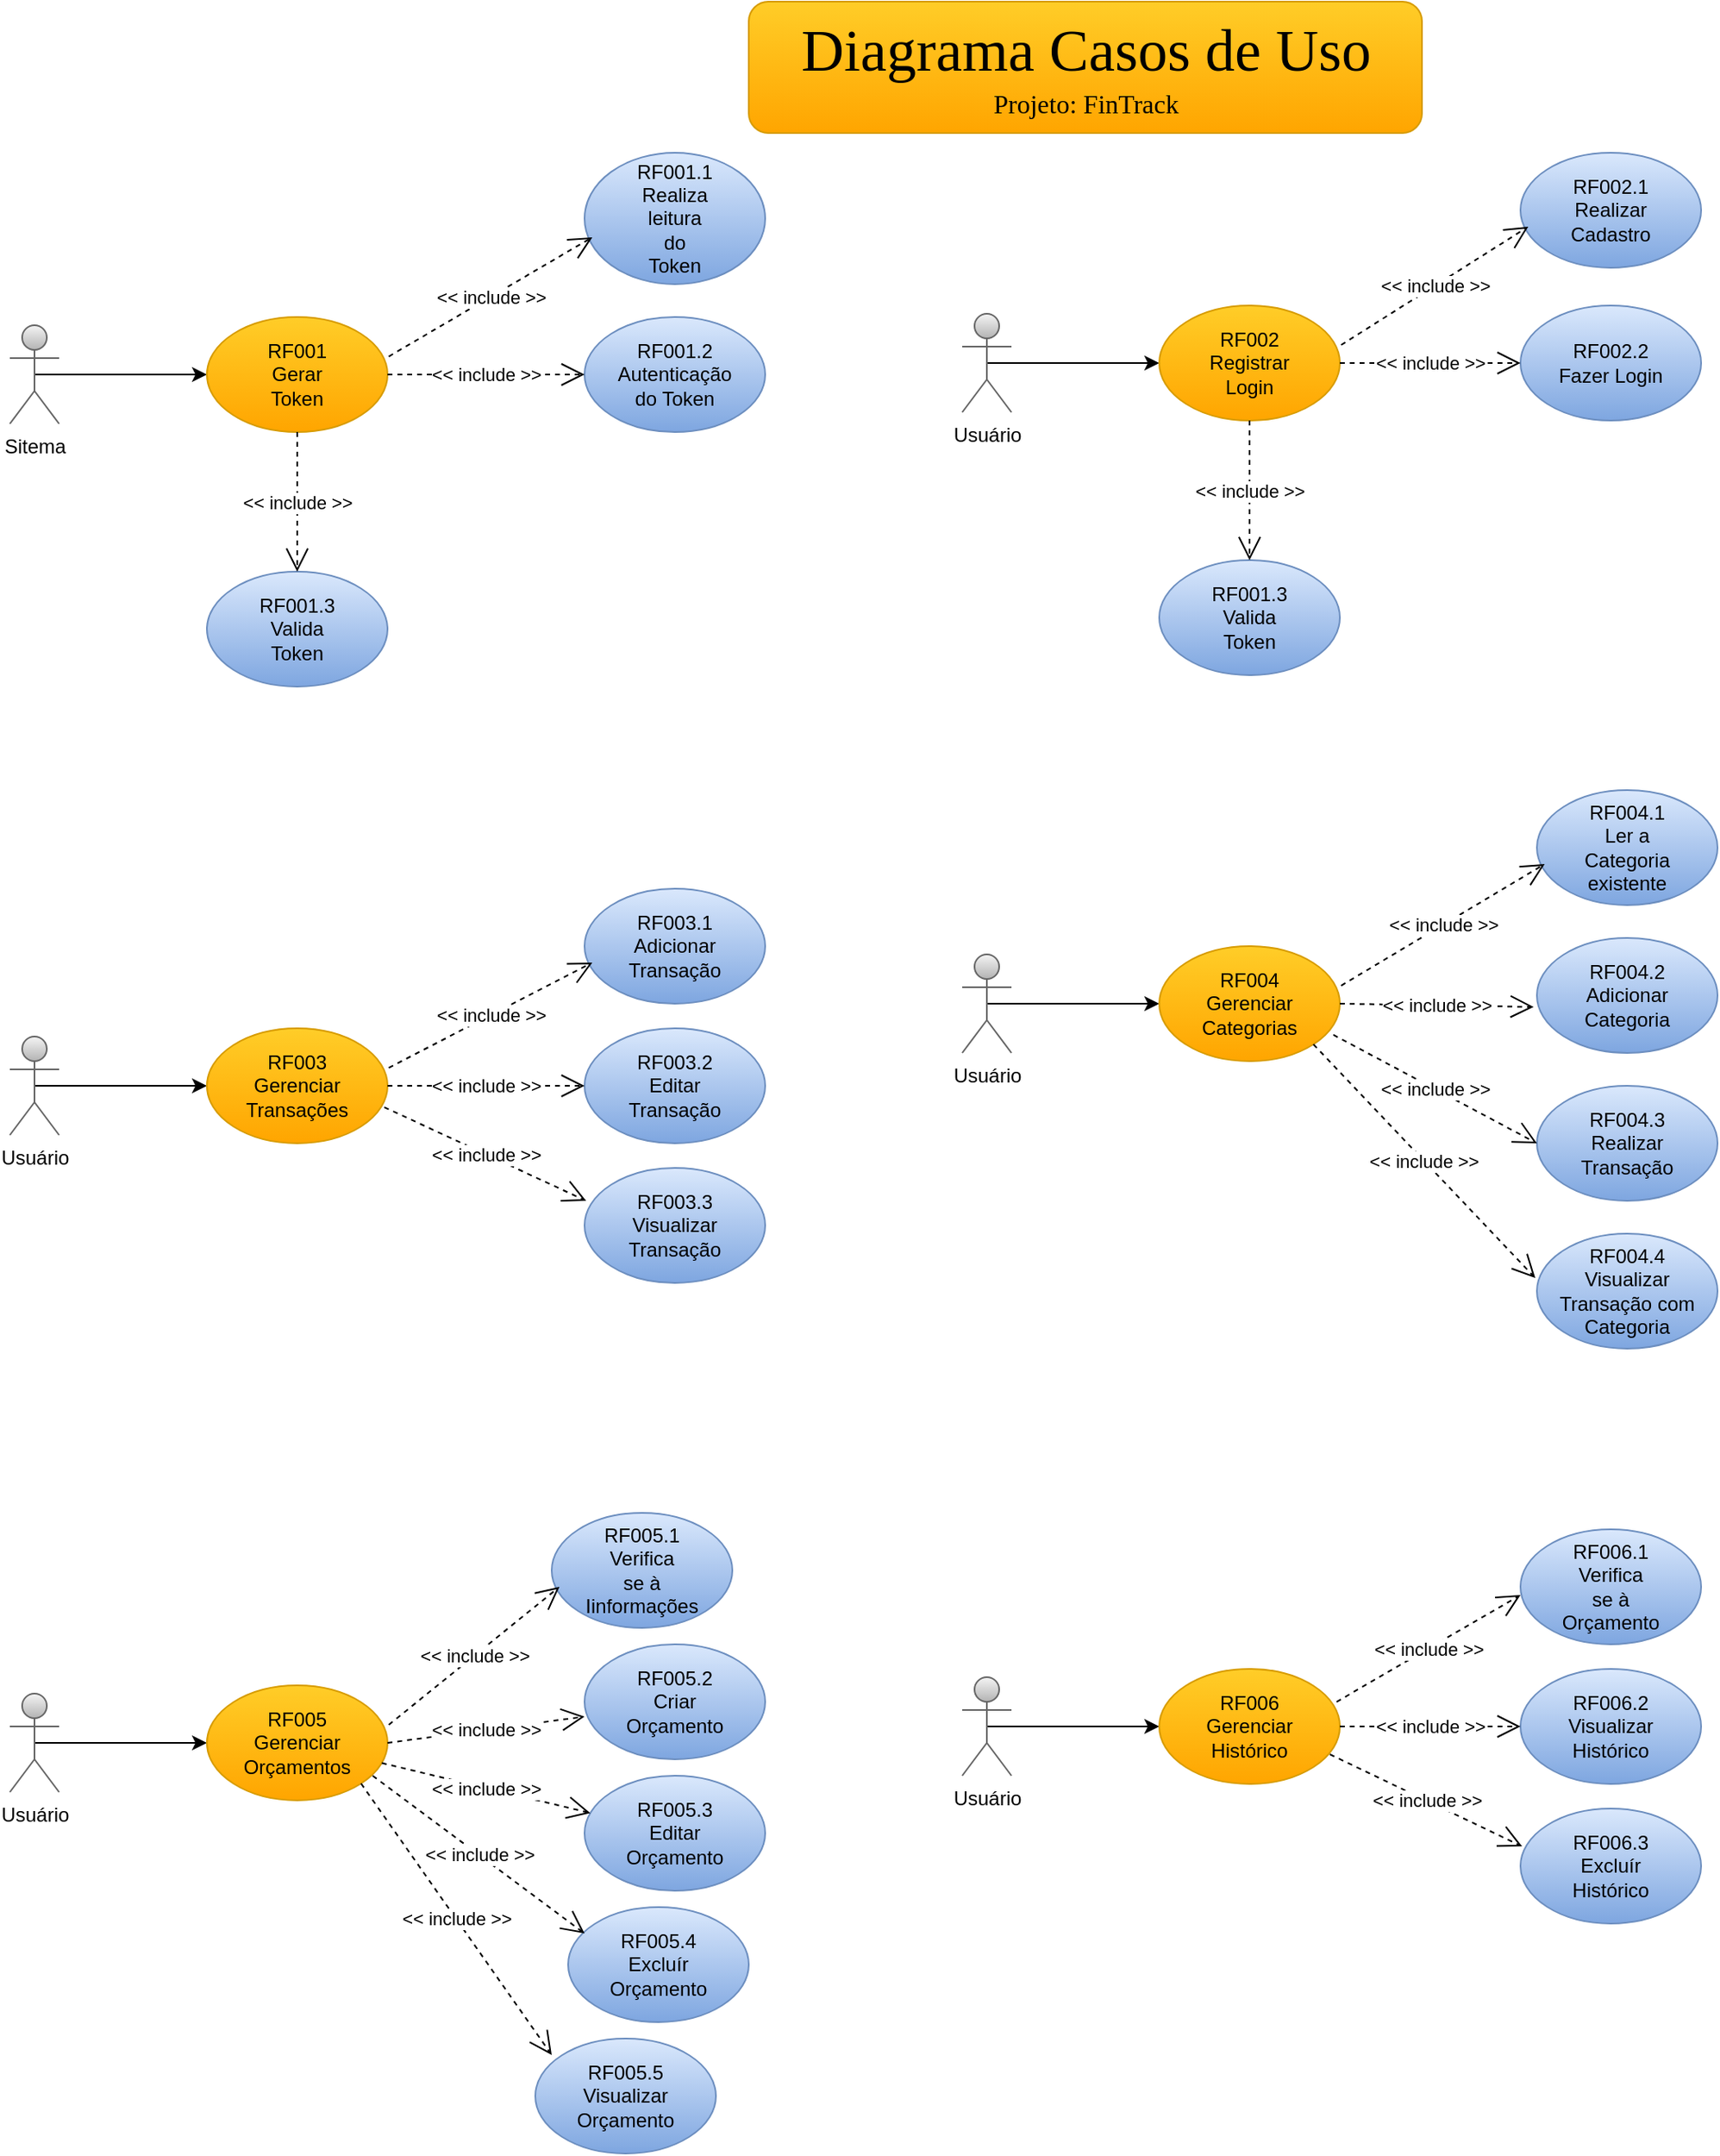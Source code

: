 <mxfile version="24.7.10">
  <diagram name="Página-1" id="5-4UBdFqsvr_F3-s2xKK">
    <mxGraphModel dx="1434" dy="841" grid="1" gridSize="10" guides="1" tooltips="1" connect="1" arrows="1" fold="1" page="1" pageScale="1" pageWidth="827" pageHeight="1169" math="0" shadow="0">
      <root>
        <mxCell id="0" />
        <mxCell id="1" parent="0" />
        <mxCell id="RbI-LqS1lpUc4Rs8Vqqp-1" style="edgeStyle=orthogonalEdgeStyle;rounded=0;orthogonalLoop=1;jettySize=auto;html=1;exitX=0.5;exitY=0.5;exitDx=0;exitDy=0;exitPerimeter=0;" parent="1" source="RbI-LqS1lpUc4Rs8Vqqp-2" target="RbI-LqS1lpUc4Rs8Vqqp-3" edge="1">
          <mxGeometry relative="1" as="geometry">
            <mxPoint x="220" y="227" as="targetPoint" />
          </mxGeometry>
        </mxCell>
        <mxCell id="RbI-LqS1lpUc4Rs8Vqqp-2" value="Sitema" style="shape=umlActor;verticalLabelPosition=bottom;verticalAlign=top;html=1;fillColor=#f5f5f5;gradientColor=#b3b3b3;strokeColor=#666666;" parent="1" vertex="1">
          <mxGeometry x="30" y="197" width="30" height="60" as="geometry" />
        </mxCell>
        <mxCell id="RbI-LqS1lpUc4Rs8Vqqp-3" value="RF001&lt;div&gt;Gerar&lt;/div&gt;&lt;div&gt;Token&lt;/div&gt;" style="ellipse;whiteSpace=wrap;html=1;fillColor=#ffcd28;gradientColor=#ffa500;strokeColor=#d79b00;" parent="1" vertex="1">
          <mxGeometry x="150" y="192" width="110" height="70" as="geometry" />
        </mxCell>
        <mxCell id="RbI-LqS1lpUc4Rs8Vqqp-4" value="RF001.2&lt;div&gt;Autenticação&lt;/div&gt;&lt;div&gt;do Token&lt;/div&gt;" style="ellipse;whiteSpace=wrap;html=1;fillColor=#dae8fc;gradientColor=#7ea6e0;strokeColor=#6c8ebf;" parent="1" vertex="1">
          <mxGeometry x="380" y="192" width="110" height="70" as="geometry" />
        </mxCell>
        <mxCell id="RbI-LqS1lpUc4Rs8Vqqp-5" value="RF001.1&lt;div&gt;Realiza&lt;/div&gt;&lt;div&gt;leitura&lt;/div&gt;&lt;div&gt;do&lt;/div&gt;&lt;div&gt;Token&lt;/div&gt;" style="ellipse;whiteSpace=wrap;html=1;fillColor=#dae8fc;gradientColor=#7ea6e0;strokeColor=#6c8ebf;" parent="1" vertex="1">
          <mxGeometry x="380" y="92" width="110" height="80" as="geometry" />
        </mxCell>
        <mxCell id="RbI-LqS1lpUc4Rs8Vqqp-6" value="RF001.3&lt;div&gt;Valida&lt;/div&gt;&lt;div&gt;Token&lt;/div&gt;" style="ellipse;whiteSpace=wrap;html=1;fillColor=#dae8fc;gradientColor=#7ea6e0;strokeColor=#6c8ebf;" parent="1" vertex="1">
          <mxGeometry x="150" y="347" width="110" height="70" as="geometry" />
        </mxCell>
        <mxCell id="RbI-LqS1lpUc4Rs8Vqqp-7" value="&amp;lt;&amp;lt; include &amp;gt;&amp;gt;" style="endArrow=open;endSize=12;dashed=1;html=1;rounded=0;exitX=1.007;exitY=0.343;exitDx=0;exitDy=0;exitPerimeter=0;entryX=0.043;entryY=0.643;entryDx=0;entryDy=0;entryPerimeter=0;" parent="1" source="RbI-LqS1lpUc4Rs8Vqqp-3" target="RbI-LqS1lpUc4Rs8Vqqp-5" edge="1">
          <mxGeometry width="160" relative="1" as="geometry">
            <mxPoint x="310" y="387" as="sourcePoint" />
            <mxPoint x="470" y="387" as="targetPoint" />
          </mxGeometry>
        </mxCell>
        <mxCell id="RbI-LqS1lpUc4Rs8Vqqp-8" value="&amp;lt;&amp;lt; include &amp;gt;&amp;gt;" style="endArrow=open;endSize=12;dashed=1;html=1;rounded=0;exitX=1;exitY=0.5;exitDx=0;exitDy=0;" parent="1" source="RbI-LqS1lpUc4Rs8Vqqp-3" edge="1">
          <mxGeometry width="160" relative="1" as="geometry">
            <mxPoint x="293" y="227" as="sourcePoint" />
            <mxPoint x="380" y="227" as="targetPoint" />
          </mxGeometry>
        </mxCell>
        <mxCell id="RbI-LqS1lpUc4Rs8Vqqp-9" value="&amp;lt;&amp;lt; include &amp;gt;&amp;gt;" style="endArrow=open;endSize=12;dashed=1;html=1;rounded=0;exitX=0.5;exitY=1;exitDx=0;exitDy=0;entryX=0.5;entryY=0;entryDx=0;entryDy=0;" parent="1" source="RbI-LqS1lpUc4Rs8Vqqp-3" target="RbI-LqS1lpUc4Rs8Vqqp-6" edge="1">
          <mxGeometry width="160" relative="1" as="geometry">
            <mxPoint x="293" y="255" as="sourcePoint" />
            <mxPoint x="389" y="333" as="targetPoint" />
          </mxGeometry>
        </mxCell>
        <mxCell id="RbI-LqS1lpUc4Rs8Vqqp-12" style="edgeStyle=orthogonalEdgeStyle;rounded=0;orthogonalLoop=1;jettySize=auto;html=1;exitX=0.5;exitY=0.5;exitDx=0;exitDy=0;exitPerimeter=0;" parent="1" source="RbI-LqS1lpUc4Rs8Vqqp-13" target="RbI-LqS1lpUc4Rs8Vqqp-14" edge="1">
          <mxGeometry relative="1" as="geometry">
            <mxPoint x="800" y="220" as="targetPoint" />
          </mxGeometry>
        </mxCell>
        <mxCell id="RbI-LqS1lpUc4Rs8Vqqp-13" value="Usuário" style="shape=umlActor;verticalLabelPosition=bottom;verticalAlign=top;html=1;fillColor=#f5f5f5;gradientColor=#b3b3b3;strokeColor=#666666;" parent="1" vertex="1">
          <mxGeometry x="610" y="190" width="30" height="60" as="geometry" />
        </mxCell>
        <mxCell id="RbI-LqS1lpUc4Rs8Vqqp-14" value="RF002&lt;div&gt;Registrar&lt;/div&gt;&lt;div&gt;Login&lt;/div&gt;" style="ellipse;whiteSpace=wrap;html=1;fillColor=#ffcd28;gradientColor=#ffa500;strokeColor=#d79b00;" parent="1" vertex="1">
          <mxGeometry x="730" y="185" width="110" height="70" as="geometry" />
        </mxCell>
        <mxCell id="RbI-LqS1lpUc4Rs8Vqqp-15" value="RF002.2&lt;div&gt;Fazer Login&lt;/div&gt;" style="ellipse;whiteSpace=wrap;html=1;fillColor=#dae8fc;gradientColor=#7ea6e0;strokeColor=#6c8ebf;" parent="1" vertex="1">
          <mxGeometry x="950" y="185" width="110" height="70" as="geometry" />
        </mxCell>
        <mxCell id="RbI-LqS1lpUc4Rs8Vqqp-16" value="RF002.1&lt;div&gt;Realizar&lt;/div&gt;&lt;div&gt;Cadastro&lt;/div&gt;" style="ellipse;whiteSpace=wrap;html=1;fillColor=#dae8fc;gradientColor=#7ea6e0;strokeColor=#6c8ebf;" parent="1" vertex="1">
          <mxGeometry x="950" y="92" width="110" height="70" as="geometry" />
        </mxCell>
        <mxCell id="RbI-LqS1lpUc4Rs8Vqqp-17" value="RF001.3&lt;div&gt;Valida&lt;/div&gt;&lt;div&gt;Token&lt;/div&gt;" style="ellipse;whiteSpace=wrap;html=1;fillColor=#dae8fc;gradientColor=#7ea6e0;strokeColor=#6c8ebf;" parent="1" vertex="1">
          <mxGeometry x="730" y="340" width="110" height="70" as="geometry" />
        </mxCell>
        <mxCell id="RbI-LqS1lpUc4Rs8Vqqp-18" value="&amp;lt;&amp;lt; include &amp;gt;&amp;gt;" style="endArrow=open;endSize=12;dashed=1;html=1;rounded=0;exitX=1.007;exitY=0.343;exitDx=0;exitDy=0;exitPerimeter=0;entryX=0.043;entryY=0.643;entryDx=0;entryDy=0;entryPerimeter=0;" parent="1" source="RbI-LqS1lpUc4Rs8Vqqp-14" target="RbI-LqS1lpUc4Rs8Vqqp-16" edge="1">
          <mxGeometry width="160" relative="1" as="geometry">
            <mxPoint x="890" y="380" as="sourcePoint" />
            <mxPoint x="1050" y="380" as="targetPoint" />
          </mxGeometry>
        </mxCell>
        <mxCell id="RbI-LqS1lpUc4Rs8Vqqp-19" value="&amp;lt;&amp;lt; include &amp;gt;&amp;gt;" style="endArrow=open;endSize=12;dashed=1;html=1;rounded=0;exitX=1;exitY=0.5;exitDx=0;exitDy=0;" parent="1" source="RbI-LqS1lpUc4Rs8Vqqp-14" edge="1">
          <mxGeometry width="160" relative="1" as="geometry">
            <mxPoint x="873" y="220" as="sourcePoint" />
            <mxPoint x="950" y="220" as="targetPoint" />
          </mxGeometry>
        </mxCell>
        <mxCell id="RbI-LqS1lpUc4Rs8Vqqp-20" value="&amp;lt;&amp;lt; include &amp;gt;&amp;gt;" style="endArrow=open;endSize=12;dashed=1;html=1;rounded=0;exitX=0.5;exitY=1;exitDx=0;exitDy=0;entryX=0.5;entryY=0;entryDx=0;entryDy=0;" parent="1" source="RbI-LqS1lpUc4Rs8Vqqp-14" target="RbI-LqS1lpUc4Rs8Vqqp-17" edge="1">
          <mxGeometry width="160" relative="1" as="geometry">
            <mxPoint x="873" y="248" as="sourcePoint" />
            <mxPoint x="969" y="326" as="targetPoint" />
          </mxGeometry>
        </mxCell>
        <mxCell id="RbI-LqS1lpUc4Rs8Vqqp-22" style="edgeStyle=orthogonalEdgeStyle;rounded=0;orthogonalLoop=1;jettySize=auto;html=1;exitX=0.5;exitY=0.5;exitDx=0;exitDy=0;exitPerimeter=0;" parent="1" source="RbI-LqS1lpUc4Rs8Vqqp-23" target="RbI-LqS1lpUc4Rs8Vqqp-24" edge="1">
          <mxGeometry relative="1" as="geometry">
            <mxPoint x="220" y="660" as="targetPoint" />
          </mxGeometry>
        </mxCell>
        <mxCell id="RbI-LqS1lpUc4Rs8Vqqp-23" value="Usuário" style="shape=umlActor;verticalLabelPosition=bottom;verticalAlign=top;html=1;fillColor=#f5f5f5;gradientColor=#b3b3b3;strokeColor=#666666;" parent="1" vertex="1">
          <mxGeometry x="30" y="630" width="30" height="60" as="geometry" />
        </mxCell>
        <mxCell id="RbI-LqS1lpUc4Rs8Vqqp-24" value="RF003&lt;div&gt;Gerenciar&lt;/div&gt;&lt;div&gt;Transações&lt;/div&gt;" style="ellipse;whiteSpace=wrap;html=1;fillColor=#ffcd28;gradientColor=#ffa500;strokeColor=#d79b00;" parent="1" vertex="1">
          <mxGeometry x="150" y="625" width="110" height="70" as="geometry" />
        </mxCell>
        <mxCell id="RbI-LqS1lpUc4Rs8Vqqp-25" value="RF003.2&lt;div&gt;Editar&lt;/div&gt;&lt;div&gt;Transação&lt;/div&gt;" style="ellipse;whiteSpace=wrap;html=1;fillColor=#dae8fc;gradientColor=#7ea6e0;strokeColor=#6c8ebf;" parent="1" vertex="1">
          <mxGeometry x="380" y="625" width="110" height="70" as="geometry" />
        </mxCell>
        <mxCell id="RbI-LqS1lpUc4Rs8Vqqp-26" value="RF003.1&lt;div&gt;Adicionar&lt;/div&gt;&lt;div&gt;Transação&lt;/div&gt;" style="ellipse;whiteSpace=wrap;html=1;fillColor=#dae8fc;gradientColor=#7ea6e0;strokeColor=#6c8ebf;" parent="1" vertex="1">
          <mxGeometry x="380" y="540" width="110" height="70" as="geometry" />
        </mxCell>
        <mxCell id="RbI-LqS1lpUc4Rs8Vqqp-27" value="&amp;lt;&amp;lt; include &amp;gt;&amp;gt;" style="endArrow=open;endSize=12;dashed=1;html=1;rounded=0;exitX=1.007;exitY=0.343;exitDx=0;exitDy=0;exitPerimeter=0;entryX=0.043;entryY=0.643;entryDx=0;entryDy=0;entryPerimeter=0;" parent="1" source="RbI-LqS1lpUc4Rs8Vqqp-24" target="RbI-LqS1lpUc4Rs8Vqqp-26" edge="1">
          <mxGeometry width="160" relative="1" as="geometry">
            <mxPoint x="310" y="820" as="sourcePoint" />
            <mxPoint x="470" y="820" as="targetPoint" />
          </mxGeometry>
        </mxCell>
        <mxCell id="RbI-LqS1lpUc4Rs8Vqqp-28" value="&amp;lt;&amp;lt; include &amp;gt;&amp;gt;" style="endArrow=open;endSize=12;dashed=1;html=1;rounded=0;exitX=1;exitY=0.5;exitDx=0;exitDy=0;" parent="1" source="RbI-LqS1lpUc4Rs8Vqqp-24" edge="1">
          <mxGeometry width="160" relative="1" as="geometry">
            <mxPoint x="293" y="660" as="sourcePoint" />
            <mxPoint x="380" y="660" as="targetPoint" />
          </mxGeometry>
        </mxCell>
        <mxCell id="RbI-LqS1lpUc4Rs8Vqqp-29" value="RF003.3&lt;div&gt;Visualizar&lt;/div&gt;&lt;div&gt;Transação&lt;/div&gt;" style="ellipse;whiteSpace=wrap;html=1;fillColor=#dae8fc;gradientColor=#7ea6e0;strokeColor=#6c8ebf;" parent="1" vertex="1">
          <mxGeometry x="380" y="710" width="110" height="70" as="geometry" />
        </mxCell>
        <mxCell id="RbI-LqS1lpUc4Rs8Vqqp-30" value="&amp;lt;&amp;lt; include &amp;gt;&amp;gt;" style="endArrow=open;endSize=12;dashed=1;html=1;rounded=0;exitX=0.982;exitY=0.686;exitDx=0;exitDy=0;exitPerimeter=0;entryX=0.009;entryY=0.286;entryDx=0;entryDy=0;entryPerimeter=0;" parent="1" source="RbI-LqS1lpUc4Rs8Vqqp-24" target="RbI-LqS1lpUc4Rs8Vqqp-29" edge="1">
          <mxGeometry width="160" relative="1" as="geometry">
            <mxPoint x="270" y="670" as="sourcePoint" />
            <mxPoint x="360" y="730" as="targetPoint" />
          </mxGeometry>
        </mxCell>
        <mxCell id="RbI-LqS1lpUc4Rs8Vqqp-32" style="edgeStyle=orthogonalEdgeStyle;rounded=0;orthogonalLoop=1;jettySize=auto;html=1;exitX=0.5;exitY=0.5;exitDx=0;exitDy=0;exitPerimeter=0;" parent="1" source="RbI-LqS1lpUc4Rs8Vqqp-33" target="RbI-LqS1lpUc4Rs8Vqqp-34" edge="1">
          <mxGeometry relative="1" as="geometry">
            <mxPoint x="800" y="610" as="targetPoint" />
          </mxGeometry>
        </mxCell>
        <mxCell id="RbI-LqS1lpUc4Rs8Vqqp-33" value="Usuário" style="shape=umlActor;verticalLabelPosition=bottom;verticalAlign=top;html=1;fillColor=#f5f5f5;gradientColor=#b3b3b3;strokeColor=#666666;" parent="1" vertex="1">
          <mxGeometry x="610" y="580" width="30" height="60" as="geometry" />
        </mxCell>
        <mxCell id="RbI-LqS1lpUc4Rs8Vqqp-34" value="RF004&lt;div&gt;Gerenciar&lt;/div&gt;&lt;div&gt;Categorias&lt;/div&gt;" style="ellipse;whiteSpace=wrap;html=1;fillColor=#ffcd28;gradientColor=#ffa500;strokeColor=#d79b00;" parent="1" vertex="1">
          <mxGeometry x="730" y="575" width="110" height="70" as="geometry" />
        </mxCell>
        <mxCell id="RbI-LqS1lpUc4Rs8Vqqp-35" value="RF004.2&lt;div&gt;Adicionar&lt;/div&gt;&lt;div&gt;Categoria&lt;/div&gt;" style="ellipse;whiteSpace=wrap;html=1;fillColor=#dae8fc;gradientColor=#7ea6e0;strokeColor=#6c8ebf;" parent="1" vertex="1">
          <mxGeometry x="960" y="570" width="110" height="70" as="geometry" />
        </mxCell>
        <mxCell id="RbI-LqS1lpUc4Rs8Vqqp-36" value="RF004.1&lt;div&gt;Ler a&lt;/div&gt;&lt;div&gt;Categoria&lt;/div&gt;&lt;div&gt;existente&lt;/div&gt;" style="ellipse;whiteSpace=wrap;html=1;fillColor=#dae8fc;gradientColor=#7ea6e0;strokeColor=#6c8ebf;" parent="1" vertex="1">
          <mxGeometry x="960" y="480" width="110" height="70" as="geometry" />
        </mxCell>
        <mxCell id="RbI-LqS1lpUc4Rs8Vqqp-37" value="&amp;lt;&amp;lt; include &amp;gt;&amp;gt;" style="endArrow=open;endSize=12;dashed=1;html=1;rounded=0;exitX=1.007;exitY=0.343;exitDx=0;exitDy=0;exitPerimeter=0;entryX=0.043;entryY=0.643;entryDx=0;entryDy=0;entryPerimeter=0;" parent="1" source="RbI-LqS1lpUc4Rs8Vqqp-34" target="RbI-LqS1lpUc4Rs8Vqqp-36" edge="1">
          <mxGeometry width="160" relative="1" as="geometry">
            <mxPoint x="890" y="770" as="sourcePoint" />
            <mxPoint x="1050" y="770" as="targetPoint" />
          </mxGeometry>
        </mxCell>
        <mxCell id="RbI-LqS1lpUc4Rs8Vqqp-38" value="&amp;lt;&amp;lt; include &amp;gt;&amp;gt;" style="endArrow=open;endSize=12;dashed=1;html=1;rounded=0;exitX=1;exitY=0.5;exitDx=0;exitDy=0;entryX=-0.018;entryY=0.6;entryDx=0;entryDy=0;entryPerimeter=0;" parent="1" source="RbI-LqS1lpUc4Rs8Vqqp-34" target="RbI-LqS1lpUc4Rs8Vqqp-35" edge="1">
          <mxGeometry width="160" relative="1" as="geometry">
            <mxPoint x="873" y="610" as="sourcePoint" />
            <mxPoint x="960" y="610" as="targetPoint" />
          </mxGeometry>
        </mxCell>
        <mxCell id="RbI-LqS1lpUc4Rs8Vqqp-39" value="&amp;lt;&amp;lt; include &amp;gt;&amp;gt;" style="endArrow=open;endSize=12;dashed=1;html=1;rounded=0;exitX=1;exitY=1;exitDx=0;exitDy=0;entryX=-0.009;entryY=0.386;entryDx=0;entryDy=0;entryPerimeter=0;" parent="1" source="RbI-LqS1lpUc4Rs8Vqqp-34" target="RbI-LqS1lpUc4Rs8Vqqp-41" edge="1">
          <mxGeometry width="160" relative="1" as="geometry">
            <mxPoint x="873" y="638" as="sourcePoint" />
            <mxPoint x="785" y="730" as="targetPoint" />
          </mxGeometry>
        </mxCell>
        <mxCell id="RbI-LqS1lpUc4Rs8Vqqp-40" value="RF004.3&lt;div&gt;Realizar&lt;/div&gt;&lt;div&gt;Transação&lt;/div&gt;" style="ellipse;whiteSpace=wrap;html=1;fillColor=#dae8fc;gradientColor=#7ea6e0;strokeColor=#6c8ebf;" parent="1" vertex="1">
          <mxGeometry x="960" y="660" width="110" height="70" as="geometry" />
        </mxCell>
        <mxCell id="RbI-LqS1lpUc4Rs8Vqqp-41" value="RF004.4&lt;div&gt;Visualizar&lt;/div&gt;&lt;div&gt;Transação com&lt;/div&gt;&lt;div&gt;Categoria&lt;/div&gt;" style="ellipse;whiteSpace=wrap;html=1;fillColor=#dae8fc;gradientColor=#7ea6e0;strokeColor=#6c8ebf;" parent="1" vertex="1">
          <mxGeometry x="960" y="750" width="110" height="70" as="geometry" />
        </mxCell>
        <mxCell id="RbI-LqS1lpUc4Rs8Vqqp-42" value="&amp;lt;&amp;lt; include &amp;gt;&amp;gt;" style="endArrow=open;endSize=12;dashed=1;html=1;rounded=0;entryX=0;entryY=0.5;entryDx=0;entryDy=0;exitX=0.964;exitY=0.771;exitDx=0;exitDy=0;exitPerimeter=0;" parent="1" source="RbI-LqS1lpUc4Rs8Vqqp-34" target="RbI-LqS1lpUc4Rs8Vqqp-40" edge="1">
          <mxGeometry width="160" relative="1" as="geometry">
            <mxPoint x="940" y="650" as="sourcePoint" />
            <mxPoint x="795" y="740" as="targetPoint" />
          </mxGeometry>
        </mxCell>
        <mxCell id="RbI-LqS1lpUc4Rs8Vqqp-44" style="edgeStyle=orthogonalEdgeStyle;rounded=0;orthogonalLoop=1;jettySize=auto;html=1;exitX=0.5;exitY=0.5;exitDx=0;exitDy=0;exitPerimeter=0;" parent="1" source="RbI-LqS1lpUc4Rs8Vqqp-45" target="RbI-LqS1lpUc4Rs8Vqqp-46" edge="1">
          <mxGeometry relative="1" as="geometry">
            <mxPoint x="220" y="1060" as="targetPoint" />
          </mxGeometry>
        </mxCell>
        <mxCell id="RbI-LqS1lpUc4Rs8Vqqp-45" value="Usuário" style="shape=umlActor;verticalLabelPosition=bottom;verticalAlign=top;html=1;fillColor=#f5f5f5;gradientColor=#b3b3b3;strokeColor=#666666;" parent="1" vertex="1">
          <mxGeometry x="30" y="1030" width="30" height="60" as="geometry" />
        </mxCell>
        <mxCell id="RbI-LqS1lpUc4Rs8Vqqp-46" value="RF005&lt;div&gt;Gerenciar&lt;/div&gt;&lt;div&gt;Orçamentos&lt;/div&gt;" style="ellipse;whiteSpace=wrap;html=1;fillColor=#ffcd28;gradientColor=#ffa500;strokeColor=#d79b00;" parent="1" vertex="1">
          <mxGeometry x="150" y="1025" width="110" height="70" as="geometry" />
        </mxCell>
        <mxCell id="RbI-LqS1lpUc4Rs8Vqqp-47" value="RF005.2&lt;div&gt;Criar&lt;/div&gt;&lt;div&gt;Orçamento&lt;/div&gt;" style="ellipse;whiteSpace=wrap;html=1;fillColor=#dae8fc;gradientColor=#7ea6e0;strokeColor=#6c8ebf;" parent="1" vertex="1">
          <mxGeometry x="380" y="1000" width="110" height="70" as="geometry" />
        </mxCell>
        <mxCell id="RbI-LqS1lpUc4Rs8Vqqp-48" value="RF005.1&lt;div&gt;Verifica&lt;/div&gt;&lt;div&gt;se à&lt;/div&gt;&lt;div&gt;Iinformações&lt;/div&gt;" style="ellipse;whiteSpace=wrap;html=1;fillColor=#dae8fc;gradientColor=#7ea6e0;strokeColor=#6c8ebf;" parent="1" vertex="1">
          <mxGeometry x="360" y="920" width="110" height="70" as="geometry" />
        </mxCell>
        <mxCell id="RbI-LqS1lpUc4Rs8Vqqp-49" value="RF005.3&lt;div&gt;Editar&lt;/div&gt;&lt;div&gt;Orçamento&lt;/div&gt;" style="ellipse;whiteSpace=wrap;html=1;fillColor=#dae8fc;gradientColor=#7ea6e0;strokeColor=#6c8ebf;" parent="1" vertex="1">
          <mxGeometry x="380" y="1080" width="110" height="70" as="geometry" />
        </mxCell>
        <mxCell id="RbI-LqS1lpUc4Rs8Vqqp-50" value="&amp;lt;&amp;lt; include &amp;gt;&amp;gt;" style="endArrow=open;endSize=12;dashed=1;html=1;rounded=0;exitX=1.007;exitY=0.343;exitDx=0;exitDy=0;exitPerimeter=0;entryX=0.043;entryY=0.643;entryDx=0;entryDy=0;entryPerimeter=0;" parent="1" source="RbI-LqS1lpUc4Rs8Vqqp-46" target="RbI-LqS1lpUc4Rs8Vqqp-48" edge="1">
          <mxGeometry width="160" relative="1" as="geometry">
            <mxPoint x="310" y="1220" as="sourcePoint" />
            <mxPoint x="470" y="1220" as="targetPoint" />
          </mxGeometry>
        </mxCell>
        <mxCell id="RbI-LqS1lpUc4Rs8Vqqp-51" value="&amp;lt;&amp;lt; include &amp;gt;&amp;gt;" style="endArrow=open;endSize=12;dashed=1;html=1;rounded=0;exitX=1;exitY=0.5;exitDx=0;exitDy=0;entryX=0;entryY=0.629;entryDx=0;entryDy=0;entryPerimeter=0;" parent="1" source="RbI-LqS1lpUc4Rs8Vqqp-46" target="RbI-LqS1lpUc4Rs8Vqqp-47" edge="1">
          <mxGeometry width="160" relative="1" as="geometry">
            <mxPoint x="293" y="1060" as="sourcePoint" />
            <mxPoint x="380" y="1060" as="targetPoint" />
          </mxGeometry>
        </mxCell>
        <mxCell id="RbI-LqS1lpUc4Rs8Vqqp-52" value="&amp;lt;&amp;lt; include &amp;gt;&amp;gt;" style="endArrow=open;endSize=12;dashed=1;html=1;rounded=0;" parent="1" source="RbI-LqS1lpUc4Rs8Vqqp-46" target="RbI-LqS1lpUc4Rs8Vqqp-49" edge="1">
          <mxGeometry width="160" relative="1" as="geometry">
            <mxPoint x="250" y="1100" as="sourcePoint" />
            <mxPoint x="389" y="1166" as="targetPoint" />
          </mxGeometry>
        </mxCell>
        <mxCell id="RbI-LqS1lpUc4Rs8Vqqp-53" value="RF005.4&lt;div&gt;Excluír&lt;/div&gt;&lt;div&gt;Orçamento&lt;/div&gt;" style="ellipse;whiteSpace=wrap;html=1;fillColor=#dae8fc;gradientColor=#7ea6e0;strokeColor=#6c8ebf;" parent="1" vertex="1">
          <mxGeometry x="370" y="1160" width="110" height="70" as="geometry" />
        </mxCell>
        <mxCell id="RbI-LqS1lpUc4Rs8Vqqp-54" value="RF005.5&lt;div&gt;Visualizar&lt;/div&gt;&lt;div&gt;Orçamento&lt;/div&gt;" style="ellipse;whiteSpace=wrap;html=1;fillColor=#dae8fc;gradientColor=#7ea6e0;strokeColor=#6c8ebf;" parent="1" vertex="1">
          <mxGeometry x="350" y="1240" width="110" height="70" as="geometry" />
        </mxCell>
        <mxCell id="RbI-LqS1lpUc4Rs8Vqqp-55" value="&amp;lt;&amp;lt; include &amp;gt;&amp;gt;" style="endArrow=open;endSize=12;dashed=1;html=1;rounded=0;entryX=0.091;entryY=0.229;entryDx=0;entryDy=0;entryPerimeter=0;exitX=0.918;exitY=0.786;exitDx=0;exitDy=0;exitPerimeter=0;" parent="1" source="RbI-LqS1lpUc4Rs8Vqqp-46" target="RbI-LqS1lpUc4Rs8Vqqp-53" edge="1">
          <mxGeometry width="160" relative="1" as="geometry">
            <mxPoint x="267" y="1082" as="sourcePoint" />
            <mxPoint x="394" y="1113" as="targetPoint" />
          </mxGeometry>
        </mxCell>
        <mxCell id="RbI-LqS1lpUc4Rs8Vqqp-56" value="&amp;lt;&amp;lt; include &amp;gt;&amp;gt;" style="endArrow=open;endSize=12;dashed=1;html=1;rounded=0;exitX=1;exitY=1;exitDx=0;exitDy=0;entryX=0.091;entryY=0.143;entryDx=0;entryDy=0;entryPerimeter=0;" parent="1" source="RbI-LqS1lpUc4Rs8Vqqp-46" target="RbI-LqS1lpUc4Rs8Vqqp-54" edge="1">
          <mxGeometry width="160" relative="1" as="geometry">
            <mxPoint x="261" y="1090" as="sourcePoint" />
            <mxPoint x="390" y="1186" as="targetPoint" />
          </mxGeometry>
        </mxCell>
        <mxCell id="RbI-LqS1lpUc4Rs8Vqqp-58" style="edgeStyle=orthogonalEdgeStyle;rounded=0;orthogonalLoop=1;jettySize=auto;html=1;exitX=0.5;exitY=0.5;exitDx=0;exitDy=0;exitPerimeter=0;" parent="1" source="RbI-LqS1lpUc4Rs8Vqqp-59" target="RbI-LqS1lpUc4Rs8Vqqp-60" edge="1">
          <mxGeometry relative="1" as="geometry">
            <mxPoint x="800" y="1050" as="targetPoint" />
          </mxGeometry>
        </mxCell>
        <mxCell id="RbI-LqS1lpUc4Rs8Vqqp-59" value="Usuário" style="shape=umlActor;verticalLabelPosition=bottom;verticalAlign=top;html=1;fillColor=#f5f5f5;gradientColor=#b3b3b3;strokeColor=#666666;" parent="1" vertex="1">
          <mxGeometry x="610" y="1020" width="30" height="60" as="geometry" />
        </mxCell>
        <mxCell id="RbI-LqS1lpUc4Rs8Vqqp-60" value="&lt;div&gt;RF006&lt;/div&gt;&lt;div&gt;Gerenciar&lt;/div&gt;&lt;div&gt;Histórico&lt;/div&gt;" style="ellipse;whiteSpace=wrap;html=1;fillColor=#ffcd28;gradientColor=#ffa500;strokeColor=#d79b00;" parent="1" vertex="1">
          <mxGeometry x="730" y="1015" width="110" height="70" as="geometry" />
        </mxCell>
        <mxCell id="RbI-LqS1lpUc4Rs8Vqqp-61" value="RF006.2&lt;div&gt;Visualizar&lt;/div&gt;&lt;div&gt;Histórico&lt;/div&gt;" style="ellipse;whiteSpace=wrap;html=1;fillColor=#dae8fc;gradientColor=#7ea6e0;strokeColor=#6c8ebf;" parent="1" vertex="1">
          <mxGeometry x="950" y="1015" width="110" height="70" as="geometry" />
        </mxCell>
        <mxCell id="RbI-LqS1lpUc4Rs8Vqqp-62" value="RF006.1&lt;div&gt;Verifica&lt;/div&gt;&lt;div&gt;se à&lt;/div&gt;&lt;div&gt;Orçamento&lt;/div&gt;" style="ellipse;whiteSpace=wrap;html=1;fillColor=#dae8fc;gradientColor=#7ea6e0;strokeColor=#6c8ebf;" parent="1" vertex="1">
          <mxGeometry x="950" y="930" width="110" height="70" as="geometry" />
        </mxCell>
        <mxCell id="RbI-LqS1lpUc4Rs8Vqqp-63" value="RF006.3&lt;div&gt;Excluír&lt;/div&gt;&lt;div&gt;Histórico&lt;/div&gt;" style="ellipse;whiteSpace=wrap;html=1;fillColor=#dae8fc;gradientColor=#7ea6e0;strokeColor=#6c8ebf;" parent="1" vertex="1">
          <mxGeometry x="950" y="1100" width="110" height="70" as="geometry" />
        </mxCell>
        <mxCell id="RbI-LqS1lpUc4Rs8Vqqp-64" value="&amp;lt;&amp;lt; include &amp;gt;&amp;gt;" style="endArrow=open;endSize=12;dashed=1;html=1;rounded=0;exitX=0.982;exitY=0.286;exitDx=0;exitDy=0;exitPerimeter=0;" parent="1" source="RbI-LqS1lpUc4Rs8Vqqp-60" edge="1">
          <mxGeometry width="160" relative="1" as="geometry">
            <mxPoint x="840" y="1030" as="sourcePoint" />
            <mxPoint x="950" y="970" as="targetPoint" />
          </mxGeometry>
        </mxCell>
        <mxCell id="RbI-LqS1lpUc4Rs8Vqqp-65" value="&amp;lt;&amp;lt; include &amp;gt;&amp;gt;" style="endArrow=open;endSize=12;dashed=1;html=1;rounded=0;entryX=0;entryY=0.5;entryDx=0;entryDy=0;exitX=1;exitY=0.5;exitDx=0;exitDy=0;" parent="1" source="RbI-LqS1lpUc4Rs8Vqqp-60" target="RbI-LqS1lpUc4Rs8Vqqp-61" edge="1">
          <mxGeometry width="160" relative="1" as="geometry">
            <mxPoint x="850" y="1050" as="sourcePoint" />
            <mxPoint x="960" y="1050" as="targetPoint" />
          </mxGeometry>
        </mxCell>
        <mxCell id="RbI-LqS1lpUc4Rs8Vqqp-66" value="&amp;lt;&amp;lt; include &amp;gt;&amp;gt;" style="endArrow=open;endSize=12;dashed=1;html=1;rounded=0;exitX=0.945;exitY=0.743;exitDx=0;exitDy=0;exitPerimeter=0;entryX=0.009;entryY=0.329;entryDx=0;entryDy=0;entryPerimeter=0;" parent="1" source="RbI-LqS1lpUc4Rs8Vqqp-60" target="RbI-LqS1lpUc4Rs8Vqqp-63" edge="1">
          <mxGeometry width="160" relative="1" as="geometry">
            <mxPoint x="785" y="1085" as="sourcePoint" />
            <mxPoint x="950" y="1090" as="targetPoint" />
          </mxGeometry>
        </mxCell>
        <mxCell id="RbI-LqS1lpUc4Rs8Vqqp-69" value="&lt;font face=&quot;Comic Sans MS&quot; style=&quot;font-size: 36px;&quot;&gt;Diagrama Casos de Uso&lt;/font&gt;&lt;div&gt;&lt;font face=&quot;CAQUvPDW17bcaeGsl8in&quot; size=&quot;3&quot;&gt;Projeto: FinTrack&lt;/font&gt;&lt;/div&gt;" style="text;html=1;align=center;verticalAlign=middle;resizable=0;points=[];autosize=1;strokeColor=#d79b00;fillColor=#ffcd28;gradientColor=#ffa500;rounded=1;" parent="1" vertex="1">
          <mxGeometry x="480" width="410" height="80" as="geometry" />
        </mxCell>
      </root>
    </mxGraphModel>
  </diagram>
</mxfile>

